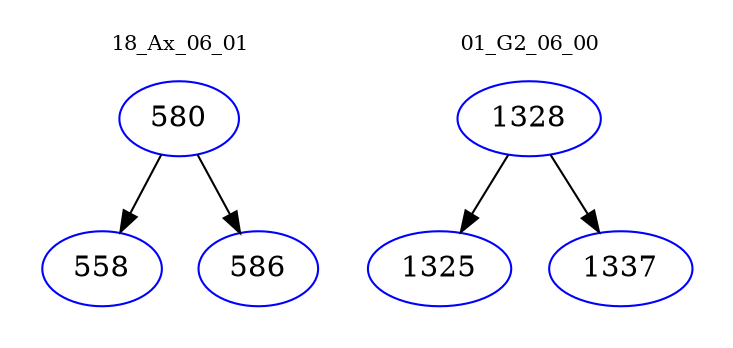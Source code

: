 digraph{
subgraph cluster_0 {
color = white
label = "18_Ax_06_01";
fontsize=10;
T0_580 [label="580", color="blue"]
T0_580 -> T0_558 [color="black"]
T0_558 [label="558", color="blue"]
T0_580 -> T0_586 [color="black"]
T0_586 [label="586", color="blue"]
}
subgraph cluster_1 {
color = white
label = "01_G2_06_00";
fontsize=10;
T1_1328 [label="1328", color="blue"]
T1_1328 -> T1_1325 [color="black"]
T1_1325 [label="1325", color="blue"]
T1_1328 -> T1_1337 [color="black"]
T1_1337 [label="1337", color="blue"]
}
}
